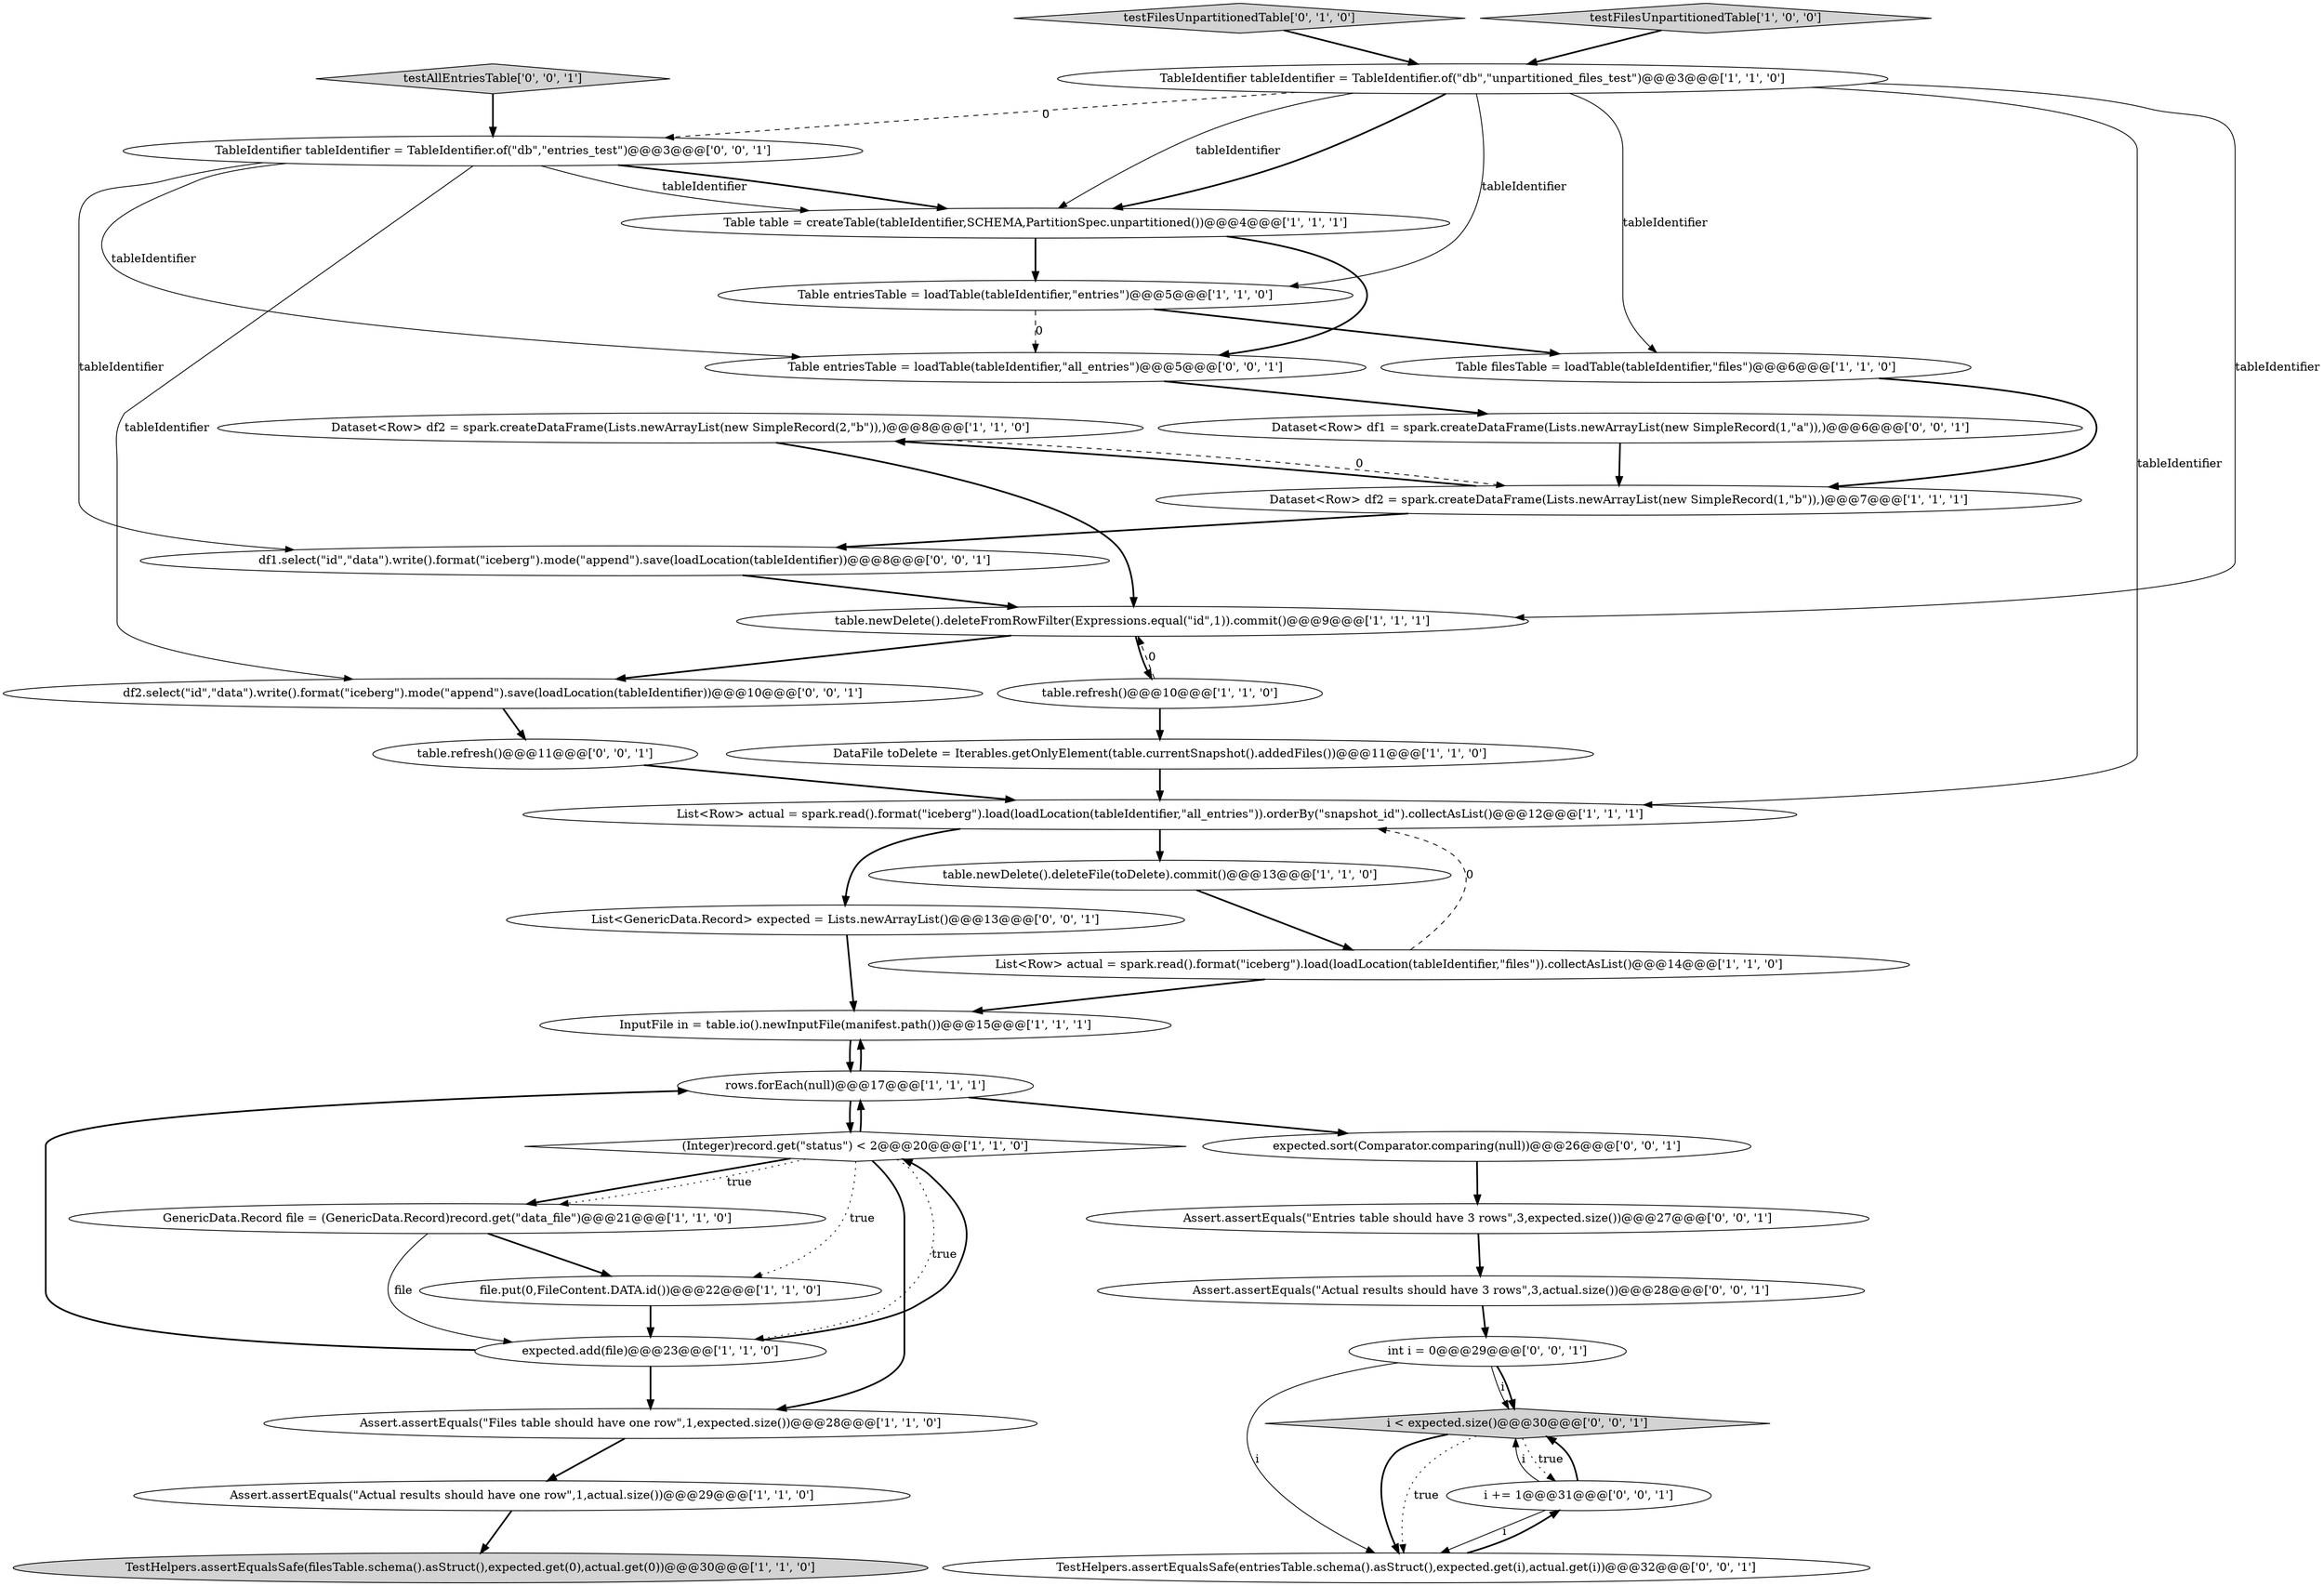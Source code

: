 digraph {
0 [style = filled, label = "DataFile toDelete = Iterables.getOnlyElement(table.currentSnapshot().addedFiles())@@@11@@@['1', '1', '0']", fillcolor = white, shape = ellipse image = "AAA0AAABBB1BBB"];
17 [style = filled, label = "expected.add(file)@@@23@@@['1', '1', '0']", fillcolor = white, shape = ellipse image = "AAA0AAABBB1BBB"];
14 [style = filled, label = "Assert.assertEquals(\"Actual results should have one row\",1,actual.size())@@@29@@@['1', '1', '0']", fillcolor = white, shape = ellipse image = "AAA0AAABBB1BBB"];
5 [style = filled, label = "Table table = createTable(tableIdentifier,SCHEMA,PartitionSpec.unpartitioned())@@@4@@@['1', '1', '1']", fillcolor = white, shape = ellipse image = "AAA0AAABBB1BBB"];
6 [style = filled, label = "rows.forEach(null)@@@17@@@['1', '1', '1']", fillcolor = white, shape = ellipse image = "AAA0AAABBB1BBB"];
4 [style = filled, label = "Dataset<Row> df2 = spark.createDataFrame(Lists.newArrayList(new SimpleRecord(2,\"b\")),)@@@8@@@['1', '1', '0']", fillcolor = white, shape = ellipse image = "AAA0AAABBB1BBB"];
29 [style = filled, label = "testAllEntriesTable['0', '0', '1']", fillcolor = lightgray, shape = diamond image = "AAA0AAABBB3BBB"];
7 [style = filled, label = "Table filesTable = loadTable(tableIdentifier,\"files\")@@@6@@@['1', '1', '0']", fillcolor = white, shape = ellipse image = "AAA0AAABBB1BBB"];
23 [style = filled, label = "i += 1@@@31@@@['0', '0', '1']", fillcolor = white, shape = ellipse image = "AAA0AAABBB3BBB"];
24 [style = filled, label = "i < expected.size()@@@30@@@['0', '0', '1']", fillcolor = lightgray, shape = diamond image = "AAA0AAABBB3BBB"];
37 [style = filled, label = "TestHelpers.assertEqualsSafe(entriesTable.schema().asStruct(),expected.get(i),actual.get(i))@@@32@@@['0', '0', '1']", fillcolor = white, shape = ellipse image = "AAA0AAABBB3BBB"];
32 [style = filled, label = "Assert.assertEquals(\"Actual results should have 3 rows\",3,actual.size())@@@28@@@['0', '0', '1']", fillcolor = white, shape = ellipse image = "AAA0AAABBB3BBB"];
10 [style = filled, label = "TestHelpers.assertEqualsSafe(filesTable.schema().asStruct(),expected.get(0),actual.get(0))@@@30@@@['1', '1', '0']", fillcolor = lightgray, shape = ellipse image = "AAA0AAABBB1BBB"];
21 [style = filled, label = "table.refresh()@@@10@@@['1', '1', '0']", fillcolor = white, shape = ellipse image = "AAA0AAABBB1BBB"];
20 [style = filled, label = "GenericData.Record file = (GenericData.Record)record.get(\"data_file\")@@@21@@@['1', '1', '0']", fillcolor = white, shape = ellipse image = "AAA0AAABBB1BBB"];
19 [style = filled, label = "table.newDelete().deleteFromRowFilter(Expressions.equal(\"id\",1)).commit()@@@9@@@['1', '1', '1']", fillcolor = white, shape = ellipse image = "AAA0AAABBB1BBB"];
1 [style = filled, label = "Table entriesTable = loadTable(tableIdentifier,\"entries\")@@@5@@@['1', '1', '0']", fillcolor = white, shape = ellipse image = "AAA0AAABBB1BBB"];
12 [style = filled, label = "file.put(0,FileContent.DATA.id())@@@22@@@['1', '1', '0']", fillcolor = white, shape = ellipse image = "AAA0AAABBB1BBB"];
30 [style = filled, label = "table.refresh()@@@11@@@['0', '0', '1']", fillcolor = white, shape = ellipse image = "AAA0AAABBB3BBB"];
36 [style = filled, label = "int i = 0@@@29@@@['0', '0', '1']", fillcolor = white, shape = ellipse image = "AAA0AAABBB3BBB"];
34 [style = filled, label = "List<GenericData.Record> expected = Lists.newArrayList()@@@13@@@['0', '0', '1']", fillcolor = white, shape = ellipse image = "AAA0AAABBB3BBB"];
3 [style = filled, label = "Assert.assertEquals(\"Files table should have one row\",1,expected.size())@@@28@@@['1', '1', '0']", fillcolor = white, shape = ellipse image = "AAA0AAABBB1BBB"];
11 [style = filled, label = "table.newDelete().deleteFile(toDelete).commit()@@@13@@@['1', '1', '0']", fillcolor = white, shape = ellipse image = "AAA0AAABBB1BBB"];
8 [style = filled, label = "List<Row> actual = spark.read().format(\"iceberg\").load(loadLocation(tableIdentifier,\"all_entries\")).orderBy(\"snapshot_id\").collectAsList()@@@12@@@['1', '1', '1']", fillcolor = white, shape = ellipse image = "AAA0AAABBB1BBB"];
33 [style = filled, label = "TableIdentifier tableIdentifier = TableIdentifier.of(\"db\",\"entries_test\")@@@3@@@['0', '0', '1']", fillcolor = white, shape = ellipse image = "AAA0AAABBB3BBB"];
35 [style = filled, label = "Assert.assertEquals(\"Entries table should have 3 rows\",3,expected.size())@@@27@@@['0', '0', '1']", fillcolor = white, shape = ellipse image = "AAA0AAABBB3BBB"];
22 [style = filled, label = "testFilesUnpartitionedTable['0', '1', '0']", fillcolor = lightgray, shape = diamond image = "AAA0AAABBB2BBB"];
25 [style = filled, label = "expected.sort(Comparator.comparing(null))@@@26@@@['0', '0', '1']", fillcolor = white, shape = ellipse image = "AAA0AAABBB3BBB"];
28 [style = filled, label = "Dataset<Row> df1 = spark.createDataFrame(Lists.newArrayList(new SimpleRecord(1,\"a\")),)@@@6@@@['0', '0', '1']", fillcolor = white, shape = ellipse image = "AAA0AAABBB3BBB"];
15 [style = filled, label = "Dataset<Row> df2 = spark.createDataFrame(Lists.newArrayList(new SimpleRecord(1,\"b\")),)@@@7@@@['1', '1', '1']", fillcolor = white, shape = ellipse image = "AAA0AAABBB1BBB"];
13 [style = filled, label = "List<Row> actual = spark.read().format(\"iceberg\").load(loadLocation(tableIdentifier,\"files\")).collectAsList()@@@14@@@['1', '1', '0']", fillcolor = white, shape = ellipse image = "AAA0AAABBB1BBB"];
18 [style = filled, label = "testFilesUnpartitionedTable['1', '0', '0']", fillcolor = lightgray, shape = diamond image = "AAA0AAABBB1BBB"];
16 [style = filled, label = "TableIdentifier tableIdentifier = TableIdentifier.of(\"db\",\"unpartitioned_files_test\")@@@3@@@['1', '1', '0']", fillcolor = white, shape = ellipse image = "AAA0AAABBB1BBB"];
27 [style = filled, label = "df2.select(\"id\",\"data\").write().format(\"iceberg\").mode(\"append\").save(loadLocation(tableIdentifier))@@@10@@@['0', '0', '1']", fillcolor = white, shape = ellipse image = "AAA0AAABBB3BBB"];
26 [style = filled, label = "df1.select(\"id\",\"data\").write().format(\"iceberg\").mode(\"append\").save(loadLocation(tableIdentifier))@@@8@@@['0', '0', '1']", fillcolor = white, shape = ellipse image = "AAA0AAABBB3BBB"];
2 [style = filled, label = "InputFile in = table.io().newInputFile(manifest.path())@@@15@@@['1', '1', '1']", fillcolor = white, shape = ellipse image = "AAA0AAABBB1BBB"];
9 [style = filled, label = "(Integer)record.get(\"status\") < 2@@@20@@@['1', '1', '0']", fillcolor = white, shape = diamond image = "AAA0AAABBB1BBB"];
31 [style = filled, label = "Table entriesTable = loadTable(tableIdentifier,\"all_entries\")@@@5@@@['0', '0', '1']", fillcolor = white, shape = ellipse image = "AAA0AAABBB3BBB"];
33->5 [style = bold, label=""];
24->37 [style = bold, label=""];
3->14 [style = bold, label=""];
36->37 [style = solid, label="i"];
20->17 [style = solid, label="file"];
33->31 [style = solid, label="tableIdentifier"];
21->19 [style = dashed, label="0"];
16->1 [style = solid, label="tableIdentifier"];
33->27 [style = solid, label="tableIdentifier"];
23->24 [style = bold, label=""];
24->37 [style = dotted, label="true"];
5->1 [style = bold, label=""];
23->37 [style = solid, label="i"];
9->20 [style = bold, label=""];
15->4 [style = bold, label=""];
9->3 [style = bold, label=""];
22->16 [style = bold, label=""];
4->15 [style = dashed, label="0"];
23->24 [style = solid, label="i"];
0->8 [style = bold, label=""];
16->7 [style = solid, label="tableIdentifier"];
17->3 [style = bold, label=""];
9->20 [style = dotted, label="true"];
28->15 [style = bold, label=""];
9->17 [style = dotted, label="true"];
8->34 [style = bold, label=""];
6->2 [style = bold, label=""];
35->32 [style = bold, label=""];
9->6 [style = bold, label=""];
6->9 [style = bold, label=""];
5->31 [style = bold, label=""];
26->19 [style = bold, label=""];
19->27 [style = bold, label=""];
19->21 [style = bold, label=""];
8->11 [style = bold, label=""];
32->36 [style = bold, label=""];
12->17 [style = bold, label=""];
4->19 [style = bold, label=""];
24->23 [style = dotted, label="true"];
16->8 [style = solid, label="tableIdentifier"];
17->6 [style = bold, label=""];
25->35 [style = bold, label=""];
16->5 [style = solid, label="tableIdentifier"];
15->26 [style = bold, label=""];
1->31 [style = dashed, label="0"];
17->9 [style = bold, label=""];
27->30 [style = bold, label=""];
16->19 [style = solid, label="tableIdentifier"];
18->16 [style = bold, label=""];
36->24 [style = solid, label="i"];
11->13 [style = bold, label=""];
6->25 [style = bold, label=""];
13->8 [style = dashed, label="0"];
33->26 [style = solid, label="tableIdentifier"];
16->5 [style = bold, label=""];
2->6 [style = bold, label=""];
36->24 [style = bold, label=""];
16->33 [style = dashed, label="0"];
34->2 [style = bold, label=""];
7->15 [style = bold, label=""];
1->7 [style = bold, label=""];
33->5 [style = solid, label="tableIdentifier"];
30->8 [style = bold, label=""];
9->12 [style = dotted, label="true"];
21->0 [style = bold, label=""];
13->2 [style = bold, label=""];
14->10 [style = bold, label=""];
31->28 [style = bold, label=""];
37->23 [style = bold, label=""];
20->12 [style = bold, label=""];
29->33 [style = bold, label=""];
}
